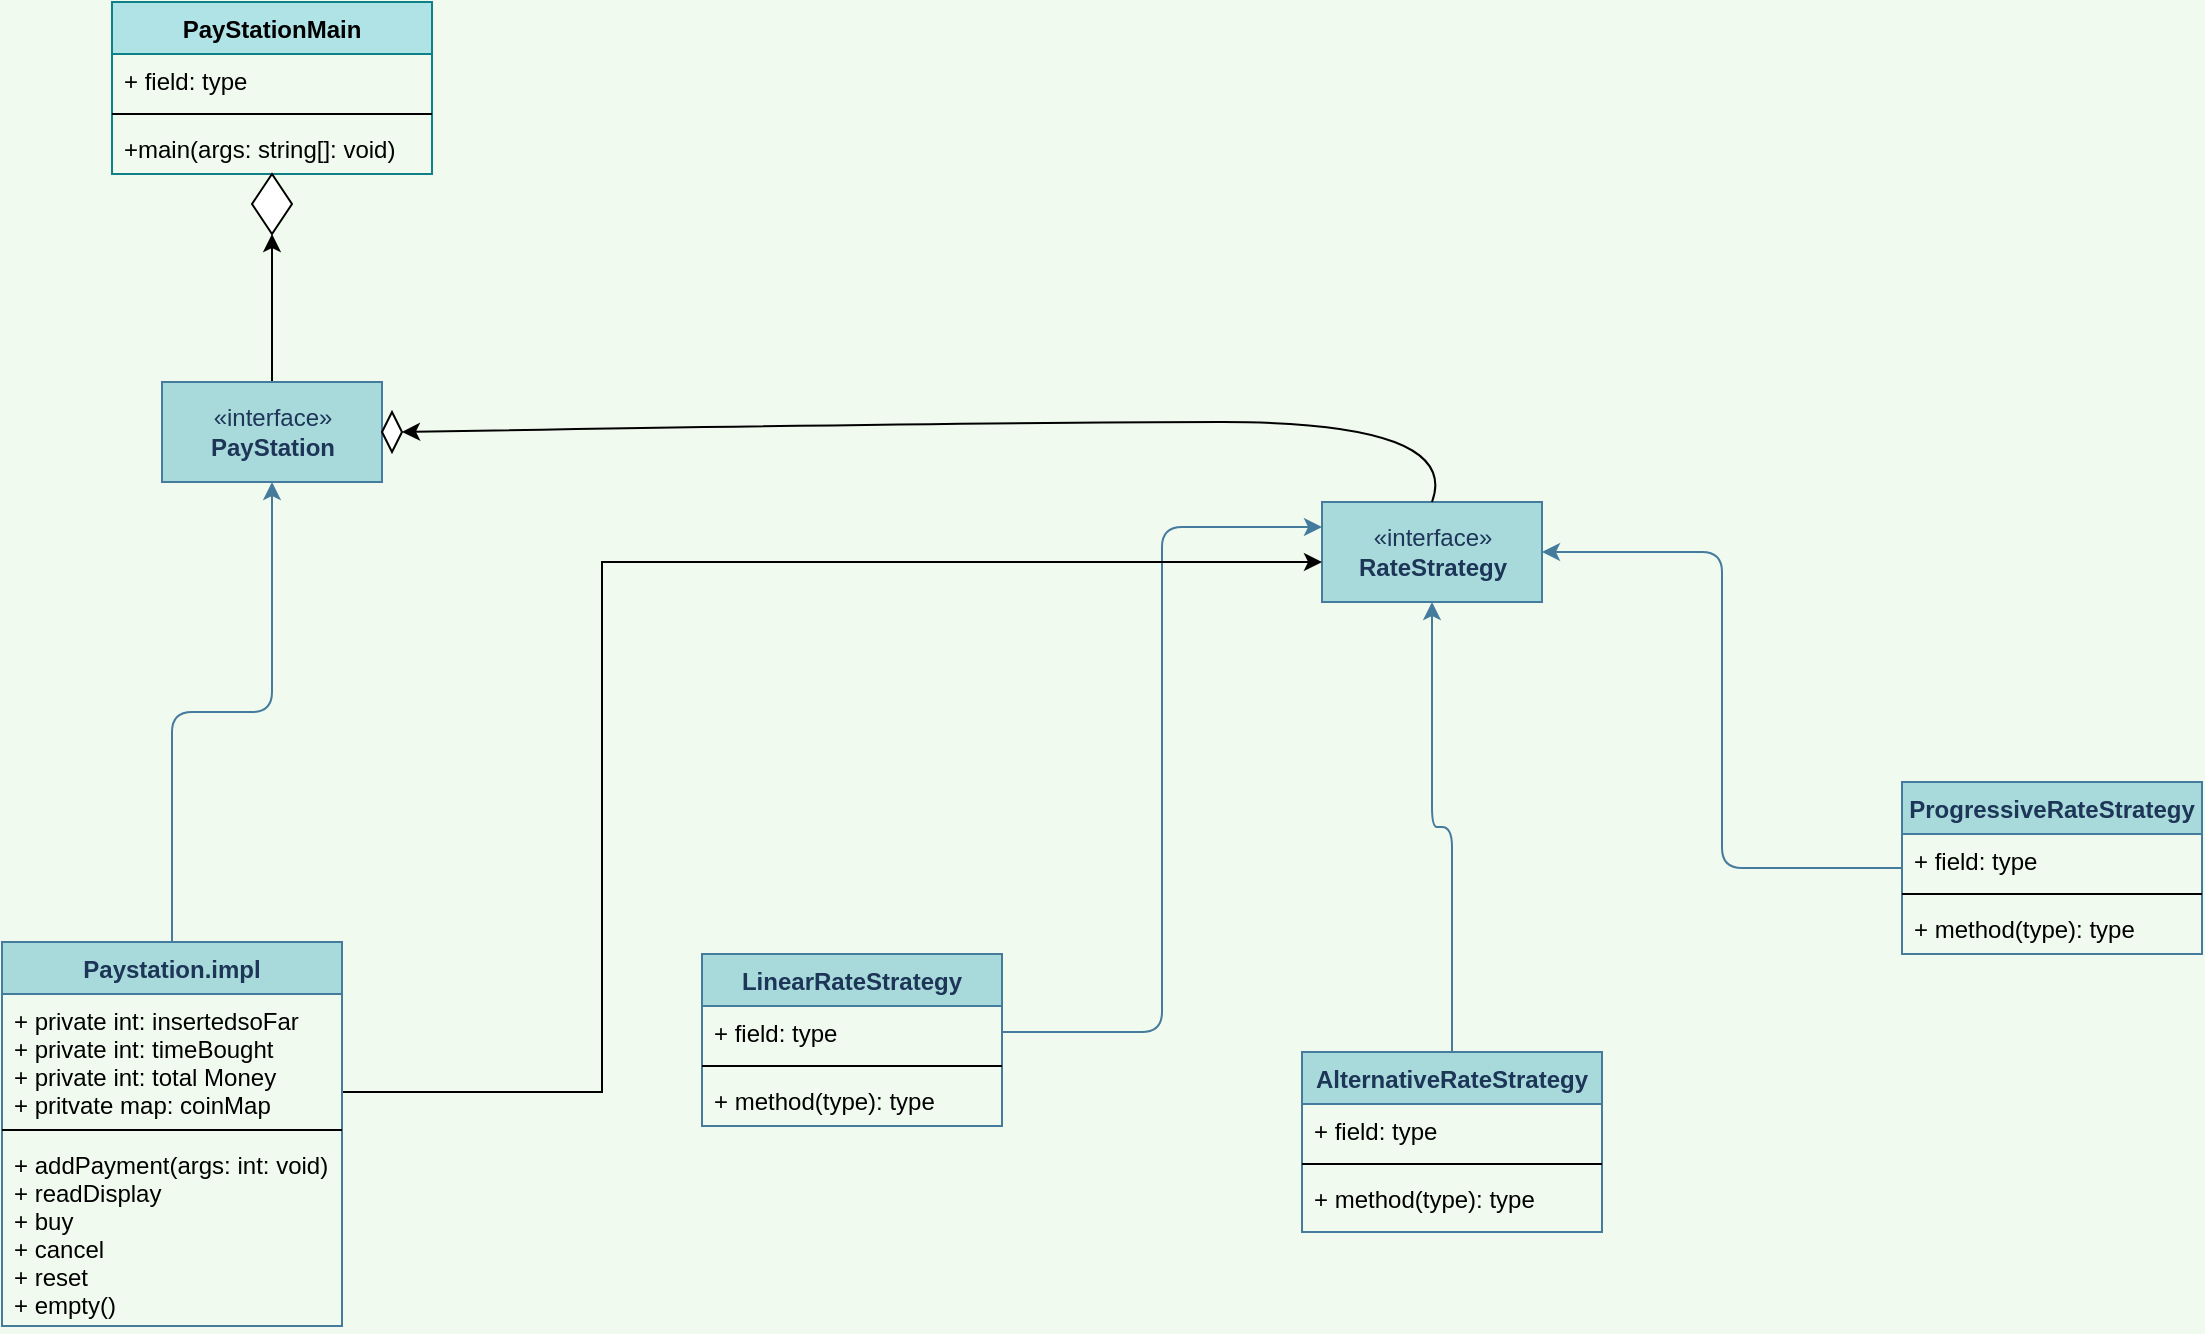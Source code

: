 <mxfile version="14.3.0" type="github">
  <diagram id="C5RBs43oDa-KdzZeNtuy" name="Page-1">
    <mxGraphModel dx="2377" dy="844" grid="1" gridSize="10" guides="1" tooltips="1" connect="1" arrows="1" fold="1" page="1" pageScale="1" pageWidth="827" pageHeight="1169" background="#F1FAEE" math="0" shadow="0">
      <root>
        <mxCell id="WIyWlLk6GJQsqaUBKTNV-0" />
        <mxCell id="WIyWlLk6GJQsqaUBKTNV-1" parent="WIyWlLk6GJQsqaUBKTNV-0" />
        <mxCell id="cSuX9k1nmMXR4aSb6jH8-1" value="«interface»&lt;br&gt;&lt;b&gt;RateStrategy&lt;/b&gt;" style="html=1;rounded=0;sketch=0;strokeColor=#457B9D;fillColor=#A8DADC;fontColor=#1D3557;" parent="WIyWlLk6GJQsqaUBKTNV-1" vertex="1">
          <mxGeometry x="500" y="440" width="110" height="50" as="geometry" />
        </mxCell>
        <mxCell id="cSuX9k1nmMXR4aSb6jH8-2" style="edgeStyle=orthogonalEdgeStyle;curved=0;rounded=1;sketch=0;orthogonalLoop=1;jettySize=auto;html=1;exitX=0.5;exitY=1;exitDx=0;exitDy=0;strokeColor=#457B9D;fillColor=#A8DADC;fontColor=#1D3557;" parent="WIyWlLk6GJQsqaUBKTNV-1" source="cSuX9k1nmMXR4aSb6jH8-1" target="cSuX9k1nmMXR4aSb6jH8-1" edge="1">
          <mxGeometry relative="1" as="geometry" />
        </mxCell>
        <mxCell id="cSuX9k1nmMXR4aSb6jH8-11" style="edgeStyle=orthogonalEdgeStyle;curved=0;rounded=1;sketch=0;orthogonalLoop=1;jettySize=auto;html=1;entryX=1;entryY=0.5;entryDx=0;entryDy=0;strokeColor=#457B9D;fillColor=#A8DADC;fontColor=#1D3557;" parent="WIyWlLk6GJQsqaUBKTNV-1" source="cSuX9k1nmMXR4aSb6jH8-7" target="cSuX9k1nmMXR4aSb6jH8-1" edge="1">
          <mxGeometry relative="1" as="geometry" />
        </mxCell>
        <mxCell id="cSuX9k1nmMXR4aSb6jH8-7" value="ProgressiveRateStrategy" style="swimlane;fontStyle=1;align=center;verticalAlign=top;childLayout=stackLayout;horizontal=1;startSize=26;horizontalStack=0;resizeParent=1;resizeParentMax=0;resizeLast=0;collapsible=1;marginBottom=0;rounded=0;sketch=0;strokeColor=#457B9D;fillColor=#A8DADC;fontColor=#1D3557;" parent="WIyWlLk6GJQsqaUBKTNV-1" vertex="1">
          <mxGeometry x="790" y="580" width="150" height="86" as="geometry" />
        </mxCell>
        <mxCell id="cSuX9k1nmMXR4aSb6jH8-8" value="+ field: type" style="text;strokeColor=none;fillColor=none;align=left;verticalAlign=top;spacingLeft=4;spacingRight=4;overflow=hidden;rotatable=0;points=[[0,0.5],[1,0.5]];portConstraint=eastwest;" parent="cSuX9k1nmMXR4aSb6jH8-7" vertex="1">
          <mxGeometry y="26" width="150" height="26" as="geometry" />
        </mxCell>
        <mxCell id="cSuX9k1nmMXR4aSb6jH8-9" value="" style="line;strokeWidth=1;fillColor=none;align=left;verticalAlign=middle;spacingTop=-1;spacingLeft=3;spacingRight=3;rotatable=0;labelPosition=right;points=[];portConstraint=eastwest;" parent="cSuX9k1nmMXR4aSb6jH8-7" vertex="1">
          <mxGeometry y="52" width="150" height="8" as="geometry" />
        </mxCell>
        <mxCell id="cSuX9k1nmMXR4aSb6jH8-10" value="+ method(type): type" style="text;strokeColor=none;fillColor=none;align=left;verticalAlign=top;spacingLeft=4;spacingRight=4;overflow=hidden;rotatable=0;points=[[0,0.5],[1,0.5]];portConstraint=eastwest;" parent="cSuX9k1nmMXR4aSb6jH8-7" vertex="1">
          <mxGeometry y="60" width="150" height="26" as="geometry" />
        </mxCell>
        <mxCell id="cSuX9k1nmMXR4aSb6jH8-29" style="edgeStyle=orthogonalEdgeStyle;curved=0;rounded=1;sketch=0;orthogonalLoop=1;jettySize=auto;html=1;exitX=0.5;exitY=0;exitDx=0;exitDy=0;strokeColor=#457B9D;fillColor=#A8DADC;fontColor=#1D3557;" parent="WIyWlLk6GJQsqaUBKTNV-1" source="cSuX9k1nmMXR4aSb6jH8-12" target="cSuX9k1nmMXR4aSb6jH8-1" edge="1">
          <mxGeometry relative="1" as="geometry" />
        </mxCell>
        <mxCell id="cSuX9k1nmMXR4aSb6jH8-12" value="AlternativeRateStrategy" style="swimlane;fontStyle=1;align=center;verticalAlign=top;childLayout=stackLayout;horizontal=1;startSize=26;horizontalStack=0;resizeParent=1;resizeParentMax=0;resizeLast=0;collapsible=1;marginBottom=0;rounded=0;sketch=0;strokeColor=#457B9D;fillColor=#A8DADC;fontColor=#1D3557;" parent="WIyWlLk6GJQsqaUBKTNV-1" vertex="1">
          <mxGeometry x="490" y="715" width="150" height="90" as="geometry" />
        </mxCell>
        <mxCell id="cSuX9k1nmMXR4aSb6jH8-13" value="+ field: type" style="text;strokeColor=none;fillColor=none;align=left;verticalAlign=top;spacingLeft=4;spacingRight=4;overflow=hidden;rotatable=0;points=[[0,0.5],[1,0.5]];portConstraint=eastwest;" parent="cSuX9k1nmMXR4aSb6jH8-12" vertex="1">
          <mxGeometry y="26" width="150" height="26" as="geometry" />
        </mxCell>
        <mxCell id="cSuX9k1nmMXR4aSb6jH8-14" value="" style="line;strokeWidth=1;fillColor=none;align=left;verticalAlign=middle;spacingTop=-1;spacingLeft=3;spacingRight=3;rotatable=0;labelPosition=right;points=[];portConstraint=eastwest;" parent="cSuX9k1nmMXR4aSb6jH8-12" vertex="1">
          <mxGeometry y="52" width="150" height="8" as="geometry" />
        </mxCell>
        <mxCell id="cSuX9k1nmMXR4aSb6jH8-15" value="+ method(type): type" style="text;strokeColor=none;fillColor=none;align=left;verticalAlign=top;spacingLeft=4;spacingRight=4;overflow=hidden;rotatable=0;points=[[0,0.5],[1,0.5]];portConstraint=eastwest;" parent="cSuX9k1nmMXR4aSb6jH8-12" vertex="1">
          <mxGeometry y="60" width="150" height="30" as="geometry" />
        </mxCell>
        <mxCell id="cSuX9k1nmMXR4aSb6jH8-16" value="LinearRateStrategy&#xa;" style="swimlane;fontStyle=1;align=center;verticalAlign=top;childLayout=stackLayout;horizontal=1;startSize=26;horizontalStack=0;resizeParent=1;resizeParentMax=0;resizeLast=0;collapsible=1;marginBottom=0;rounded=0;sketch=0;strokeColor=#457B9D;fillColor=#A8DADC;fontColor=#1D3557;" parent="WIyWlLk6GJQsqaUBKTNV-1" vertex="1">
          <mxGeometry x="190" y="666" width="150" height="86" as="geometry" />
        </mxCell>
        <mxCell id="cSuX9k1nmMXR4aSb6jH8-17" value="+ field: type" style="text;strokeColor=none;fillColor=none;align=left;verticalAlign=top;spacingLeft=4;spacingRight=4;overflow=hidden;rotatable=0;points=[[0,0.5],[1,0.5]];portConstraint=eastwest;" parent="cSuX9k1nmMXR4aSb6jH8-16" vertex="1">
          <mxGeometry y="26" width="150" height="26" as="geometry" />
        </mxCell>
        <mxCell id="cSuX9k1nmMXR4aSb6jH8-18" value="" style="line;strokeWidth=1;fillColor=none;align=left;verticalAlign=middle;spacingTop=-1;spacingLeft=3;spacingRight=3;rotatable=0;labelPosition=right;points=[];portConstraint=eastwest;" parent="cSuX9k1nmMXR4aSb6jH8-16" vertex="1">
          <mxGeometry y="52" width="150" height="8" as="geometry" />
        </mxCell>
        <mxCell id="cSuX9k1nmMXR4aSb6jH8-19" value="+ method(type): type" style="text;strokeColor=none;fillColor=none;align=left;verticalAlign=top;spacingLeft=4;spacingRight=4;overflow=hidden;rotatable=0;points=[[0,0.5],[1,0.5]];portConstraint=eastwest;" parent="cSuX9k1nmMXR4aSb6jH8-16" vertex="1">
          <mxGeometry y="60" width="150" height="26" as="geometry" />
        </mxCell>
        <mxCell id="cSuX9k1nmMXR4aSb6jH8-21" style="edgeStyle=orthogonalEdgeStyle;curved=0;rounded=1;sketch=0;orthogonalLoop=1;jettySize=auto;html=1;exitX=1;exitY=0.5;exitDx=0;exitDy=0;entryX=0;entryY=0.25;entryDx=0;entryDy=0;strokeColor=#457B9D;fillColor=#A8DADC;fontColor=#1D3557;" parent="WIyWlLk6GJQsqaUBKTNV-1" source="cSuX9k1nmMXR4aSb6jH8-17" target="cSuX9k1nmMXR4aSb6jH8-1" edge="1">
          <mxGeometry relative="1" as="geometry">
            <Array as="points">
              <mxPoint x="420" y="705" />
              <mxPoint x="420" y="453" />
            </Array>
          </mxGeometry>
        </mxCell>
        <mxCell id="qXW7O1TjP-LjlKDsnzar-12" style="edgeStyle=orthogonalEdgeStyle;rounded=0;orthogonalLoop=1;jettySize=auto;html=1;exitX=0.5;exitY=0;exitDx=0;exitDy=0;entryX=0.5;entryY=1;entryDx=0;entryDy=0;" edge="1" parent="WIyWlLk6GJQsqaUBKTNV-1" source="cSuX9k1nmMXR4aSb6jH8-23" target="qXW7O1TjP-LjlKDsnzar-9">
          <mxGeometry relative="1" as="geometry" />
        </mxCell>
        <mxCell id="cSuX9k1nmMXR4aSb6jH8-23" value="«interface»&lt;br&gt;&lt;b&gt;PayStation&lt;/b&gt;" style="html=1;rounded=0;sketch=0;strokeColor=#457B9D;fillColor=#A8DADC;fontColor=#1D3557;" parent="WIyWlLk6GJQsqaUBKTNV-1" vertex="1">
          <mxGeometry x="-80" y="380" width="110" height="50" as="geometry" />
        </mxCell>
        <mxCell id="cSuX9k1nmMXR4aSb6jH8-28" style="edgeStyle=orthogonalEdgeStyle;curved=0;rounded=1;sketch=0;orthogonalLoop=1;jettySize=auto;html=1;entryX=0.5;entryY=1;entryDx=0;entryDy=0;strokeColor=#457B9D;fillColor=#A8DADC;fontColor=#1D3557;" parent="WIyWlLk6GJQsqaUBKTNV-1" source="cSuX9k1nmMXR4aSb6jH8-24" target="cSuX9k1nmMXR4aSb6jH8-23" edge="1">
          <mxGeometry relative="1" as="geometry" />
        </mxCell>
        <mxCell id="ejWXlsr_l666DXsDv8Rm-2" style="edgeStyle=orthogonalEdgeStyle;rounded=0;orthogonalLoop=1;jettySize=auto;html=1;" edge="1" parent="WIyWlLk6GJQsqaUBKTNV-1" source="cSuX9k1nmMXR4aSb6jH8-24" target="cSuX9k1nmMXR4aSb6jH8-1">
          <mxGeometry relative="1" as="geometry">
            <mxPoint x="510" y="420" as="targetPoint" />
            <Array as="points">
              <mxPoint x="140" y="735" />
              <mxPoint x="140" y="470" />
            </Array>
          </mxGeometry>
        </mxCell>
        <mxCell id="cSuX9k1nmMXR4aSb6jH8-24" value="Paystation.impl" style="swimlane;fontStyle=1;align=center;verticalAlign=top;childLayout=stackLayout;horizontal=1;startSize=26;horizontalStack=0;resizeParent=1;resizeParentMax=0;resizeLast=0;collapsible=1;marginBottom=0;rounded=0;sketch=0;strokeColor=#457B9D;fillColor=#A8DADC;fontColor=#1D3557;" parent="WIyWlLk6GJQsqaUBKTNV-1" vertex="1">
          <mxGeometry x="-160" y="660" width="170" height="192" as="geometry" />
        </mxCell>
        <mxCell id="cSuX9k1nmMXR4aSb6jH8-25" value="+ private int: insertedsoFar&#xa;+ private int: timeBought&#xa;+ private int: total Money&#xa;+ pritvate map: coinMap" style="text;strokeColor=none;fillColor=none;align=left;verticalAlign=top;spacingLeft=4;spacingRight=4;overflow=hidden;rotatable=0;points=[[0,0.5],[1,0.5]];portConstraint=eastwest;" parent="cSuX9k1nmMXR4aSb6jH8-24" vertex="1">
          <mxGeometry y="26" width="170" height="64" as="geometry" />
        </mxCell>
        <mxCell id="cSuX9k1nmMXR4aSb6jH8-26" value="" style="line;strokeWidth=1;fillColor=none;align=left;verticalAlign=middle;spacingTop=-1;spacingLeft=3;spacingRight=3;rotatable=0;labelPosition=right;points=[];portConstraint=eastwest;" parent="cSuX9k1nmMXR4aSb6jH8-24" vertex="1">
          <mxGeometry y="90" width="170" height="8" as="geometry" />
        </mxCell>
        <mxCell id="cSuX9k1nmMXR4aSb6jH8-27" value="+ addPayment(args: int: void)&#xa;+ readDisplay&#xa;+ buy&#xa;+ cancel&#xa;+ reset&#xa;+ empty()&#xa;" style="text;strokeColor=none;fillColor=none;align=left;verticalAlign=top;spacingLeft=4;spacingRight=4;overflow=hidden;rotatable=0;points=[[0,0.5],[1,0.5]];portConstraint=eastwest;" parent="cSuX9k1nmMXR4aSb6jH8-24" vertex="1">
          <mxGeometry y="98" width="170" height="94" as="geometry" />
        </mxCell>
        <mxCell id="qXW7O1TjP-LjlKDsnzar-5" value="PayStationMain" style="swimlane;fontStyle=1;align=center;verticalAlign=top;childLayout=stackLayout;horizontal=1;startSize=26;horizontalStack=0;resizeParent=1;resizeParentMax=0;resizeLast=0;collapsible=1;marginBottom=0;fillColor=#b0e3e6;strokeColor=#0e8088;" vertex="1" parent="WIyWlLk6GJQsqaUBKTNV-1">
          <mxGeometry x="-105" y="190" width="160" height="86" as="geometry">
            <mxRectangle x="-105" y="190" width="100" height="26" as="alternateBounds" />
          </mxGeometry>
        </mxCell>
        <mxCell id="qXW7O1TjP-LjlKDsnzar-6" value="+ field: type" style="text;strokeColor=none;fillColor=none;align=left;verticalAlign=top;spacingLeft=4;spacingRight=4;overflow=hidden;rotatable=0;points=[[0,0.5],[1,0.5]];portConstraint=eastwest;" vertex="1" parent="qXW7O1TjP-LjlKDsnzar-5">
          <mxGeometry y="26" width="160" height="26" as="geometry" />
        </mxCell>
        <mxCell id="qXW7O1TjP-LjlKDsnzar-7" value="" style="line;strokeWidth=1;fillColor=none;align=left;verticalAlign=middle;spacingTop=-1;spacingLeft=3;spacingRight=3;rotatable=0;labelPosition=right;points=[];portConstraint=eastwest;" vertex="1" parent="qXW7O1TjP-LjlKDsnzar-5">
          <mxGeometry y="52" width="160" height="8" as="geometry" />
        </mxCell>
        <mxCell id="qXW7O1TjP-LjlKDsnzar-8" value="+main(args: string[]: void)" style="text;strokeColor=none;fillColor=none;align=left;verticalAlign=top;spacingLeft=4;spacingRight=4;overflow=hidden;rotatable=0;points=[[0,0.5],[1,0.5]];portConstraint=eastwest;" vertex="1" parent="qXW7O1TjP-LjlKDsnzar-5">
          <mxGeometry y="60" width="160" height="26" as="geometry" />
        </mxCell>
        <mxCell id="qXW7O1TjP-LjlKDsnzar-9" value="" style="rhombus;whiteSpace=wrap;html=1;" vertex="1" parent="WIyWlLk6GJQsqaUBKTNV-1">
          <mxGeometry x="-35" y="276" width="20" height="30" as="geometry" />
        </mxCell>
        <mxCell id="qXW7O1TjP-LjlKDsnzar-13" value="" style="rhombus;whiteSpace=wrap;html=1;" vertex="1" parent="WIyWlLk6GJQsqaUBKTNV-1">
          <mxGeometry x="30" y="395" width="10" height="20" as="geometry" />
        </mxCell>
        <mxCell id="qXW7O1TjP-LjlKDsnzar-15" value="" style="curved=1;endArrow=classic;html=1;entryX=1;entryY=0.5;entryDx=0;entryDy=0;exitX=0.5;exitY=0;exitDx=0;exitDy=0;" edge="1" parent="WIyWlLk6GJQsqaUBKTNV-1" source="cSuX9k1nmMXR4aSb6jH8-1" target="qXW7O1TjP-LjlKDsnzar-13">
          <mxGeometry width="50" height="50" relative="1" as="geometry">
            <mxPoint x="320" y="510" as="sourcePoint" />
            <mxPoint x="370" y="460" as="targetPoint" />
            <Array as="points">
              <mxPoint x="570" y="400" />
              <mxPoint x="330" y="400" />
            </Array>
          </mxGeometry>
        </mxCell>
      </root>
    </mxGraphModel>
  </diagram>
</mxfile>
